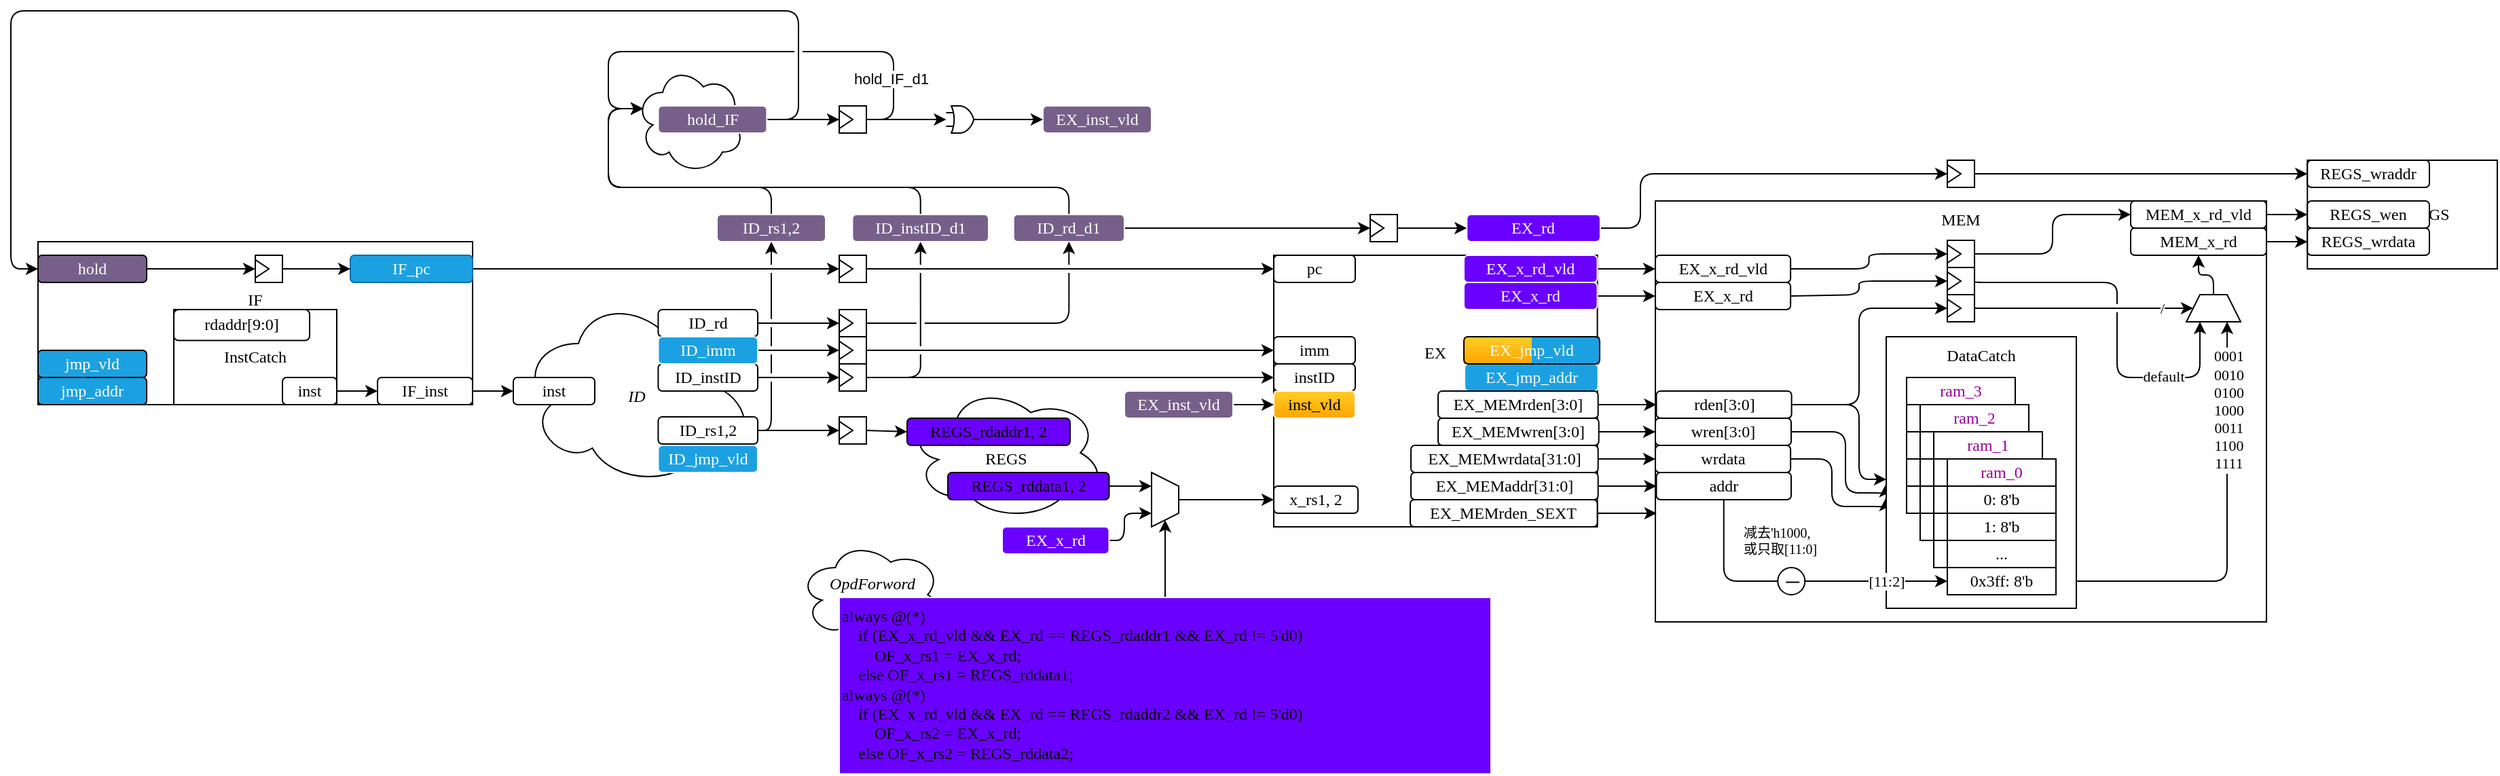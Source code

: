 <mxfile>
    <diagram id="YQ9wzQnn78EDyqOodPP7" name="第 1 页">
        <mxGraphModel dx="2336" dy="734" grid="1" gridSize="10" guides="1" tooltips="1" connect="1" arrows="1" fold="1" page="1" pageScale="1" pageWidth="1920" pageHeight="1200" math="0" shadow="0">
            <root>
                <mxCell id="0"/>
                <mxCell id="1" parent="0"/>
                <mxCell id="464" value="&lt;span style=&quot;font-size: 12px;&quot;&gt;&lt;span&gt;REGS&lt;/span&gt;&lt;br&gt;&lt;/span&gt;" style="ellipse;shape=cloud;whiteSpace=wrap;html=1;hachureGap=4;fontFamily=Fira Code;fontSize=20;verticalAlign=middle;fontStyle=0" parent="1" vertex="1">
                    <mxGeometry x="680" y="386" width="145.85" height="99" as="geometry"/>
                </mxCell>
                <mxCell id="375" value="&lt;span style=&quot;font-size: 12px;&quot;&gt;&lt;i&gt;ID&lt;/i&gt;&lt;br&gt;&lt;/span&gt;" style="ellipse;shape=cloud;whiteSpace=wrap;html=1;hachureGap=4;fontFamily=Fira Code;fontSize=20;verticalAlign=middle;" parent="1" vertex="1">
                    <mxGeometry x="395" y="320" width="171.7" height="140" as="geometry"/>
                </mxCell>
                <mxCell id="214" value="MEM" style="rounded=0;whiteSpace=wrap;html=1;strokeColor=default;fontFamily=Fira Code;fontSize=12;fontColor=default;fillColor=default;verticalAlign=top;" parent="1" vertex="1">
                    <mxGeometry x="1231.02" y="250" width="450" height="310" as="geometry"/>
                </mxCell>
                <mxCell id="39" value="EX&lt;br&gt;&lt;br&gt;&lt;br&gt;&lt;br&gt;&lt;br&gt;" style="rounded=0;whiteSpace=wrap;html=1;strokeColor=default;fontFamily=Fira Code;fontSize=12;fontColor=default;fillColor=default;" parent="1" vertex="1">
                    <mxGeometry x="950" y="290" width="238.3" height="200" as="geometry"/>
                </mxCell>
                <mxCell id="60" style="edgeStyle=orthogonalEdgeStyle;html=1;exitX=1;exitY=0.5;exitDx=0;exitDy=0;fontFamily=Fira Code;entryX=0;entryY=0.5;entryDx=0;entryDy=0;" parent="1" source="100" target="48" edge="1">
                    <mxGeometry relative="1" as="geometry">
                        <mxPoint x="658.3" y="285" as="sourcePoint"/>
                        <Array as="points"/>
                        <mxPoint x="810" y="300" as="targetPoint"/>
                    </mxGeometry>
                </mxCell>
                <mxCell id="99" value="" style="group;fontFamily=Fira Code;" parent="1" vertex="1" connectable="0">
                    <mxGeometry x="630" y="290" width="20" height="20" as="geometry"/>
                </mxCell>
                <mxCell id="100" value="" style="rounded=0;whiteSpace=wrap;html=1;fontFamily=Fira Code;" parent="99" vertex="1">
                    <mxGeometry width="20" height="20" as="geometry"/>
                </mxCell>
                <mxCell id="101" value="" style="triangle;whiteSpace=wrap;html=1;fontFamily=Fira Code;" parent="99" vertex="1">
                    <mxGeometry y="3.333" width="10" height="13.333" as="geometry"/>
                </mxCell>
                <mxCell id="45" value="x_rs1, 2" style="rounded=1;whiteSpace=wrap;html=1;strokeColor=default;fontFamily=Fira Code;fontSize=12;fontColor=default;fillColor=default;glass=0;shadow=0;" parent="1" vertex="1">
                    <mxGeometry x="950" y="460" width="62.04" height="20" as="geometry"/>
                </mxCell>
                <mxCell id="46" value="EX_jmp_addr" style="rounded=1;whiteSpace=wrap;html=1;strokeColor=#FFFFFF;fontFamily=Fira Code;fontSize=12;fontColor=#ffffff;fillColor=#1ba1e2;glass=0;shadow=0;" parent="1" vertex="1">
                    <mxGeometry x="1090.54" y="370" width="98.3" height="20" as="geometry"/>
                </mxCell>
                <mxCell id="291" style="edgeStyle=orthogonalEdgeStyle;html=1;exitX=1;exitY=0.5;exitDx=0;exitDy=0;fontFamily=Fira Code;entryX=0;entryY=0.5;entryDx=0;entryDy=0;" parent="1" source="47" target="290" edge="1">
                    <mxGeometry relative="1" as="geometry">
                        <Array as="points">
                            <mxPoint x="1220" y="300"/>
                            <mxPoint x="1220" y="300"/>
                        </Array>
                        <mxPoint x="1241.02" y="300" as="targetPoint"/>
                    </mxGeometry>
                </mxCell>
                <mxCell id="47" value="EX_x_rd_vld" style="rounded=1;whiteSpace=wrap;html=1;strokeColor=#FFFFFF;fontFamily=Fira Code;fontSize=12;fontColor=#ffffff;fillColor=#6a00ff;glass=0;shadow=0;" parent="1" vertex="1">
                    <mxGeometry x="1090.0" y="290" width="98.3" height="20" as="geometry"/>
                </mxCell>
                <mxCell id="48" value="pc" style="rounded=1;whiteSpace=wrap;html=1;strokeColor=default;fontFamily=Fira Code;fontSize=12;fontColor=default;fillColor=default;glass=0;shadow=0;" parent="1" vertex="1">
                    <mxGeometry x="950" y="290" width="60" height="20" as="geometry"/>
                </mxCell>
                <mxCell id="49" value="instID" style="rounded=1;whiteSpace=wrap;html=1;strokeColor=default;fontFamily=Fira Code;fontSize=12;fontColor=default;fillColor=default;glass=0;shadow=0;" parent="1" vertex="1">
                    <mxGeometry x="950" y="370" width="60" height="20" as="geometry"/>
                </mxCell>
                <mxCell id="50" value="imm" style="rounded=1;whiteSpace=wrap;html=1;strokeColor=default;fontFamily=Fira Code;fontSize=12;fontColor=default;fillColor=default;glass=0;shadow=0;" parent="1" vertex="1">
                    <mxGeometry x="950" y="350" width="60" height="20" as="geometry"/>
                </mxCell>
                <mxCell id="236" style="edgeStyle=orthogonalEdgeStyle;html=1;exitX=1;exitY=0.5;exitDx=0;exitDy=0;entryX=0;entryY=0.5;entryDx=0;entryDy=0;fontSize=10;fontFamily=Fira Code;" parent="1" source="170" target="218" edge="1">
                    <mxGeometry relative="1" as="geometry">
                        <Array as="points"/>
                        <mxPoint x="1240.88" y="460" as="targetPoint"/>
                    </mxGeometry>
                </mxCell>
                <mxCell id="170" value="EX_MEMaddr[31:0]" style="rounded=1;whiteSpace=wrap;html=1;strokeColor=default;fontFamily=Fira Code;fontSize=12;fontColor=default;fillColor=default;glass=0;shadow=0;" parent="1" vertex="1">
                    <mxGeometry x="1051.02" y="450" width="137.82" height="20" as="geometry"/>
                </mxCell>
                <mxCell id="185" style="edgeStyle=orthogonalEdgeStyle;jumpStyle=gap;html=1;exitX=1;exitY=0.5;exitDx=0;exitDy=0;fontFamily=Fira Code;entryX=0;entryY=0.5;entryDx=0;entryDy=0;" parent="1" source="181" target="200" edge="1">
                    <mxGeometry relative="1" as="geometry">
                        <mxPoint x="1211.02" y="300" as="targetPoint"/>
                        <Array as="points"/>
                    </mxGeometry>
                </mxCell>
                <mxCell id="181" value="EX_x_rd" style="rounded=1;whiteSpace=wrap;html=1;strokeColor=#FFFFFF;fontFamily=Fira Code;fontSize=12;fontColor=#ffffff;fillColor=#6a00ff;glass=0;shadow=0;" parent="1" vertex="1">
                    <mxGeometry x="1090" y="310" width="98.3" height="20" as="geometry"/>
                </mxCell>
                <mxCell id="182" value="" style="group;fontFamily=Fira Code;" parent="1" vertex="1" connectable="0">
                    <mxGeometry x="1446.02" y="220" width="20" height="20" as="geometry"/>
                </mxCell>
                <mxCell id="183" value="" style="rounded=0;whiteSpace=wrap;html=1;fontFamily=Fira Code;" parent="182" vertex="1">
                    <mxGeometry width="20" height="20" as="geometry"/>
                </mxCell>
                <mxCell id="184" value="" style="triangle;whiteSpace=wrap;html=1;fontFamily=Fira Code;" parent="182" vertex="1">
                    <mxGeometry y="3.333" width="10" height="13.333" as="geometry"/>
                </mxCell>
                <mxCell id="313" style="edgeStyle=orthogonalEdgeStyle;jumpStyle=gap;html=1;exitX=1;exitY=0.5;exitDx=0;exitDy=0;entryX=0;entryY=0.5;entryDx=0;entryDy=0;fontFamily=Fira Code;" parent="1" source="200" target="312" edge="1">
                    <mxGeometry relative="1" as="geometry">
                        <Array as="points">
                            <mxPoint x="1381" y="319"/>
                            <mxPoint x="1381" y="309"/>
                        </Array>
                    </mxGeometry>
                </mxCell>
                <mxCell id="200" value="EX_x_rd" style="rounded=1;whiteSpace=wrap;html=1;strokeColor=default;fontFamily=Fira Code;fontSize=12;fontColor=default;fillColor=default;glass=0;shadow=0;" parent="1" vertex="1">
                    <mxGeometry x="1231.02" y="310" width="99.56" height="20" as="geometry"/>
                </mxCell>
                <mxCell id="203" style="edgeStyle=orthogonalEdgeStyle;html=1;exitX=1;exitY=0.5;exitDx=0;exitDy=0;fontFamily=Fira Code;entryX=0;entryY=0.5;entryDx=0;entryDy=0;" parent="1" source="201" target="202" edge="1">
                    <mxGeometry relative="1" as="geometry">
                        <Array as="points">
                            <mxPoint x="1201.02" y="440"/>
                        </Array>
                        <mxPoint x="1201.02" y="430" as="targetPoint"/>
                    </mxGeometry>
                </mxCell>
                <mxCell id="201" value="EX_MEMwrdata[31:0]" style="rounded=1;whiteSpace=wrap;html=1;strokeColor=default;fontFamily=Fira Code;fontSize=12;fontColor=default;fillColor=default;glass=0;shadow=0;" parent="1" vertex="1">
                    <mxGeometry x="1051.02" y="430" width="137.82" height="20" as="geometry"/>
                </mxCell>
                <mxCell id="364" style="edgeStyle=orthogonalEdgeStyle;html=1;exitX=1;exitY=0.5;exitDx=0;exitDy=0;entryX=-0.005;entryY=0.597;entryDx=0;entryDy=0;entryPerimeter=0;" parent="1" source="202" target="337" edge="1">
                    <mxGeometry relative="1" as="geometry">
                        <Array as="points">
                            <mxPoint x="1361.02" y="440"/>
                            <mxPoint x="1361.02" y="475"/>
                        </Array>
                    </mxGeometry>
                </mxCell>
                <mxCell id="202" value="wrdata" style="rounded=1;whiteSpace=wrap;html=1;strokeColor=default;fontFamily=Fira Code;fontSize=12;fontColor=default;fillColor=default;glass=0;shadow=0;" parent="1" vertex="1">
                    <mxGeometry x="1231.02" y="430" width="99.56" height="20" as="geometry"/>
                </mxCell>
                <mxCell id="218" value="addr" style="rounded=1;whiteSpace=wrap;html=1;strokeColor=default;fontFamily=Fira Code;fontSize=12;fontColor=default;fillColor=default;glass=0;shadow=0;" parent="1" vertex="1">
                    <mxGeometry x="1231.76" y="450" width="99.26" height="20" as="geometry"/>
                </mxCell>
                <mxCell id="237" value="减去'h1000,&lt;br&gt;或只取[11:0]&lt;br&gt;" style="text;strokeColor=none;fillColor=none;align=left;verticalAlign=middle;spacingLeft=4;spacingRight=4;overflow=hidden;points=[[0,0.5],[1,0.5]];portConstraint=eastwest;rotatable=0;whiteSpace=wrap;html=1;sketch=0;fontSize=10;fontFamily=Fira Code;" parent="1" vertex="1">
                    <mxGeometry x="1290.16" y="485" width="84" height="30" as="geometry"/>
                </mxCell>
                <mxCell id="363" style="edgeStyle=orthogonalEdgeStyle;html=1;exitX=1;exitY=0.5;exitDx=0;exitDy=0;entryX=-0.005;entryY=0.546;entryDx=0;entryDy=0;entryPerimeter=0;" parent="1" source="288" target="337" edge="1">
                    <mxGeometry relative="1" as="geometry">
                        <Array as="points">
                            <mxPoint x="1371.02" y="420"/>
                            <mxPoint x="1371.02" y="465"/>
                            <mxPoint x="1400.02" y="465"/>
                        </Array>
                    </mxGeometry>
                </mxCell>
                <mxCell id="288" value="wren[3:0]" style="rounded=1;whiteSpace=wrap;html=1;strokeColor=default;fontFamily=Fira Code;fontSize=12;fontColor=default;fillColor=default;glass=0;shadow=0;" parent="1" vertex="1">
                    <mxGeometry x="1231.02" y="410" width="100" height="20" as="geometry"/>
                </mxCell>
                <mxCell id="319" style="edgeStyle=orthogonalEdgeStyle;jumpStyle=gap;html=1;exitX=1;exitY=0.5;exitDx=0;exitDy=0;entryX=0;entryY=0.5;entryDx=0;entryDy=0;fontFamily=Fira Code;" parent="1" source="289" target="305" edge="1">
                    <mxGeometry relative="1" as="geometry">
                        <Array as="points">
                            <mxPoint x="1381.02" y="400"/>
                            <mxPoint x="1381.02" y="329"/>
                        </Array>
                    </mxGeometry>
                </mxCell>
                <mxCell id="361" style="edgeStyle=orthogonalEdgeStyle;html=1;exitX=1;exitY=0.5;exitDx=0;exitDy=0;" parent="1" source="289" target="337" edge="1">
                    <mxGeometry relative="1" as="geometry">
                        <Array as="points">
                            <mxPoint x="1381.02" y="400"/>
                            <mxPoint x="1381.02" y="455"/>
                        </Array>
                    </mxGeometry>
                </mxCell>
                <mxCell id="289" value="rden[3:0]" style="rounded=1;whiteSpace=wrap;html=1;strokeColor=default;fontFamily=Fira Code;fontSize=12;fontColor=default;fillColor=default;glass=0;shadow=0;" parent="1" vertex="1">
                    <mxGeometry x="1231.76" y="390" width="99.56" height="20" as="geometry"/>
                </mxCell>
                <mxCell id="572" style="edgeStyle=orthogonalEdgeStyle;html=1;exitX=1;exitY=0.5;exitDx=0;exitDy=0;entryX=0;entryY=0.5;entryDx=0;entryDy=0;" edge="1" parent="1" source="290" target="571">
                    <mxGeometry relative="1" as="geometry"/>
                </mxCell>
                <mxCell id="290" value="EX_x_rd_vld" style="rounded=1;whiteSpace=wrap;html=1;strokeColor=default;fontFamily=Fira Code;fontSize=12;fontColor=default;fillColor=default;glass=0;shadow=0;" parent="1" vertex="1">
                    <mxGeometry x="1231.02" y="290" width="99.56" height="20" as="geometry"/>
                </mxCell>
                <mxCell id="298" style="edgeStyle=orthogonalEdgeStyle;html=1;exitX=1;exitY=0.5;exitDx=0;exitDy=0;entryX=0;entryY=0.5;entryDx=0;entryDy=0;fontFamily=Fira Code;" parent="1" source="292" target="288" edge="1">
                    <mxGeometry relative="1" as="geometry">
                        <Array as="points">
                            <mxPoint x="1211.02" y="420"/>
                            <mxPoint x="1211.02" y="420"/>
                        </Array>
                    </mxGeometry>
                </mxCell>
                <mxCell id="292" value="EX_MEMwren[3:0]" style="rounded=1;whiteSpace=wrap;html=1;strokeColor=default;fontFamily=Fira Code;fontSize=12;fontColor=default;fillColor=default;glass=0;shadow=0;" parent="1" vertex="1">
                    <mxGeometry x="1071.02" y="410" width="118.34" height="20" as="geometry"/>
                </mxCell>
                <mxCell id="297" style="edgeStyle=orthogonalEdgeStyle;html=1;exitX=1;exitY=0.5;exitDx=0;exitDy=0;fontFamily=Fira Code;entryX=0;entryY=0.5;entryDx=0;entryDy=0;" parent="1" source="293" target="289" edge="1">
                    <mxGeometry relative="1" as="geometry">
                        <Array as="points">
                            <mxPoint x="1201.02" y="400"/>
                            <mxPoint x="1201.02" y="400"/>
                        </Array>
                        <mxPoint x="1310.88" y="400" as="targetPoint"/>
                    </mxGeometry>
                </mxCell>
                <mxCell id="293" value="EX_MEMrden[3:0]" style="rounded=1;whiteSpace=wrap;html=1;strokeColor=default;fontFamily=Fira Code;fontSize=12;fontColor=default;fillColor=default;glass=0;shadow=0;" parent="1" vertex="1">
                    <mxGeometry x="1071.02" y="390" width="117.82" height="20" as="geometry"/>
                </mxCell>
                <mxCell id="335" style="edgeStyle=orthogonalEdgeStyle;html=1;exitX=1;exitY=0.5;exitDx=0;exitDy=0;entryX=0;entryY=0.5;entryDx=0;entryDy=0;fontFamily=Fira Code;" parent="1" source="299" target="331" edge="1">
                    <mxGeometry relative="1" as="geometry"/>
                </mxCell>
                <mxCell id="299" value="MEM_x_rd_vld" style="rounded=1;whiteSpace=wrap;html=1;strokeColor=default;fontFamily=Fira Code;fontSize=12;fontColor=default;fillColor=default;glass=0;shadow=0;" parent="1" vertex="1">
                    <mxGeometry x="1581.02" y="250" width="100" height="20" as="geometry"/>
                </mxCell>
                <mxCell id="336" style="edgeStyle=orthogonalEdgeStyle;html=1;exitX=1;exitY=0.5;exitDx=0;exitDy=0;entryX=0;entryY=0.5;entryDx=0;entryDy=0;fontFamily=Fira Code;" parent="1" source="300" target="333" edge="1">
                    <mxGeometry relative="1" as="geometry"/>
                </mxCell>
                <mxCell id="300" value="MEM_x_rd" style="rounded=1;whiteSpace=wrap;html=1;strokeColor=default;fontFamily=Fira Code;fontSize=12;fontColor=default;fillColor=default;glass=0;shadow=0;" parent="1" vertex="1">
                    <mxGeometry x="1581.02" y="270" width="100" height="20" as="geometry"/>
                </mxCell>
                <mxCell id="322" style="edgeStyle=orthogonalEdgeStyle;jumpStyle=gap;html=1;exitX=0.5;exitY=0;exitDx=0;exitDy=0;entryX=0.5;entryY=1;entryDx=0;entryDy=0;fontFamily=Fira Code;" parent="1" source="301" target="300" edge="1">
                    <mxGeometry relative="1" as="geometry"/>
                </mxCell>
                <mxCell id="301" value="" style="shape=trapezoid;perimeter=trapezoidPerimeter;whiteSpace=wrap;html=1;fixedSize=1;direction=east;size=10;fontFamily=Fira Code;" parent="1" vertex="1">
                    <mxGeometry x="1622.04" y="319" width="40" height="20" as="geometry"/>
                </mxCell>
                <mxCell id="303" value="" style="group;fontFamily=Fira Code;" parent="1" vertex="1" connectable="0">
                    <mxGeometry x="1446.02" y="319" width="20" height="20" as="geometry"/>
                </mxCell>
                <mxCell id="304" value="" style="rounded=0;whiteSpace=wrap;html=1;fontFamily=Fira Code;" parent="303" vertex="1">
                    <mxGeometry width="20" height="20" as="geometry"/>
                </mxCell>
                <mxCell id="305" value="" style="triangle;whiteSpace=wrap;html=1;fontFamily=Fira Code;" parent="303" vertex="1">
                    <mxGeometry y="3.333" width="10" height="13.333" as="geometry"/>
                </mxCell>
                <mxCell id="310" value="" style="group;fontFamily=Fira Code;" parent="1" vertex="1" connectable="0">
                    <mxGeometry x="1446.02" y="299" width="20" height="20" as="geometry"/>
                </mxCell>
                <mxCell id="311" value="" style="rounded=0;whiteSpace=wrap;html=1;fontFamily=Fira Code;" parent="310" vertex="1">
                    <mxGeometry width="20" height="20" as="geometry"/>
                </mxCell>
                <mxCell id="312" value="" style="triangle;whiteSpace=wrap;html=1;fontFamily=Fira Code;" parent="310" vertex="1">
                    <mxGeometry y="3.333" width="10" height="13.333" as="geometry"/>
                </mxCell>
                <mxCell id="330" value="&amp;nbsp; &amp;nbsp; &amp;nbsp; &amp;nbsp; &amp;nbsp; &amp;nbsp; &amp;nbsp;REGS" style="rounded=0;whiteSpace=wrap;html=1;strokeColor=default;fontFamily=Fira Code;fontSize=12;fontColor=default;fillColor=default;" parent="1" vertex="1">
                    <mxGeometry x="1711.16" y="220" width="139.86" height="80" as="geometry"/>
                </mxCell>
                <mxCell id="331" value="REGS_wen" style="rounded=1;whiteSpace=wrap;html=1;strokeColor=default;fontFamily=Fira Code;fontSize=12;fontColor=default;fillColor=default;glass=0;shadow=0;" parent="1" vertex="1">
                    <mxGeometry x="1711.16" y="250" width="89.86" height="20" as="geometry"/>
                </mxCell>
                <mxCell id="332" value="REGS_wraddr" style="rounded=1;whiteSpace=wrap;html=1;strokeColor=default;fontFamily=Fira Code;fontSize=12;fontColor=default;fillColor=default;glass=0;shadow=0;" parent="1" vertex="1">
                    <mxGeometry x="1711.16" y="220" width="89.86" height="20" as="geometry"/>
                </mxCell>
                <mxCell id="333" value="REGS_wrdata" style="rounded=1;whiteSpace=wrap;html=1;strokeColor=default;fontFamily=Fira Code;fontSize=12;fontColor=default;fillColor=default;glass=0;shadow=0;" parent="1" vertex="1">
                    <mxGeometry x="1711.16" y="270" width="89.86" height="20" as="geometry"/>
                </mxCell>
                <mxCell id="334" style="edgeStyle=orthogonalEdgeStyle;html=1;exitX=1;exitY=0.5;exitDx=0;exitDy=0;entryX=0;entryY=0.5;entryDx=0;entryDy=0;fontFamily=Fira Code;" parent="1" source="183" target="332" edge="1">
                    <mxGeometry relative="1" as="geometry">
                        <mxPoint x="1721.02" y="180.333" as="targetPoint"/>
                        <Array as="points">
                            <mxPoint x="1581.16" y="230"/>
                            <mxPoint x="1581.16" y="230"/>
                        </Array>
                    </mxGeometry>
                </mxCell>
                <mxCell id="351" style="edgeStyle=orthogonalEdgeStyle;jumpStyle=gap;html=1;exitX=1;exitY=0.5;exitDx=0;exitDy=0;entryX=0.75;entryY=1;entryDx=0;entryDy=0;fontFamily=Fira Code;" parent="1" source="285" target="301" edge="1">
                    <mxGeometry relative="1" as="geometry"/>
                </mxCell>
                <mxCell id="357" value="0001&lt;br&gt;0010&lt;br&gt;0100&lt;br&gt;1000&lt;br&gt;0011&lt;br&gt;1100&lt;br&gt;1111" style="edgeLabel;html=1;align=center;verticalAlign=middle;resizable=0;points=[];fontFamily=Fira Code;" parent="351" vertex="1" connectable="0">
                    <mxGeometry x="0.594" y="-1" relative="1" as="geometry">
                        <mxPoint as="offset"/>
                    </mxGeometry>
                </mxCell>
                <mxCell id="352" style="edgeStyle=orthogonalEdgeStyle;jumpStyle=gap;html=1;exitX=1;exitY=0.5;exitDx=0;exitDy=0;entryX=0;entryY=0.5;entryDx=0;entryDy=0;fontFamily=Fira Code;" parent="1" source="304" target="301" edge="1">
                    <mxGeometry relative="1" as="geometry"/>
                </mxCell>
                <mxCell id="359" value="/" style="edgeLabel;html=1;align=center;verticalAlign=middle;resizable=0;points=[];fontFamily=Fira Code;" parent="352" vertex="1" connectable="0">
                    <mxGeometry x="0.807" relative="1" as="geometry">
                        <mxPoint x="-8" as="offset"/>
                    </mxGeometry>
                </mxCell>
                <mxCell id="353" style="edgeStyle=orthogonalEdgeStyle;jumpStyle=gap;html=1;exitX=1;exitY=0.5;exitDx=0;exitDy=0;entryX=0.25;entryY=1;entryDx=0;entryDy=0;fontFamily=Fira Code;" parent="1" source="311" target="301" edge="1">
                    <mxGeometry relative="1" as="geometry">
                        <Array as="points">
                            <mxPoint x="1466" y="310"/>
                            <mxPoint x="1571" y="310"/>
                            <mxPoint x="1571" y="380"/>
                            <mxPoint x="1632" y="380"/>
                        </Array>
                    </mxGeometry>
                </mxCell>
                <mxCell id="356" value="default" style="edgeLabel;html=1;align=center;verticalAlign=middle;resizable=0;points=[];fontFamily=Fira Code;" parent="353" vertex="1" connectable="0">
                    <mxGeometry x="0.601" relative="1" as="geometry">
                        <mxPoint x="-13" y="-1" as="offset"/>
                    </mxGeometry>
                </mxCell>
                <mxCell id="372" style="edgeStyle=orthogonalEdgeStyle;html=1;exitX=1;exitY=0.5;exitDx=0;exitDy=0;entryX=0;entryY=0.5;entryDx=0;entryDy=0;" parent="1" source="108" target="101" edge="1">
                    <mxGeometry relative="1" as="geometry">
                        <mxPoint x="399.86" y="299.942" as="targetPoint"/>
                    </mxGeometry>
                </mxCell>
                <mxCell id="405" style="edgeStyle=orthogonalEdgeStyle;html=1;exitX=1;exitY=0.5;exitDx=0;exitDy=0;entryX=0.25;entryY=1;entryDx=0;entryDy=0;" parent="1" source="33" target="404" edge="1">
                    <mxGeometry relative="1" as="geometry">
                        <mxPoint x="820" y="460" as="targetPoint"/>
                    </mxGeometry>
                </mxCell>
                <mxCell id="406" style="edgeStyle=orthogonalEdgeStyle;html=1;exitX=0.5;exitY=0;exitDx=0;exitDy=0;entryX=0;entryY=0.5;entryDx=0;entryDy=0;" parent="1" source="404" target="45" edge="1">
                    <mxGeometry relative="1" as="geometry"/>
                </mxCell>
                <mxCell id="404" value="" style="shape=trapezoid;perimeter=trapezoidPerimeter;whiteSpace=wrap;html=1;fixedSize=1;direction=south;size=10;fontFamily=Fira Code;" parent="1" vertex="1">
                    <mxGeometry x="860" y="450" width="20" height="40" as="geometry"/>
                </mxCell>
                <mxCell id="415" style="edgeStyle=orthogonalEdgeStyle;html=1;exitX=1;exitY=0.5;exitDx=0;exitDy=0;entryX=0.75;entryY=1;entryDx=0;entryDy=0;" parent="1" source="414" target="404" edge="1">
                    <mxGeometry relative="1" as="geometry">
                        <mxPoint x="820" y="480" as="targetPoint"/>
                        <Array as="points">
                            <mxPoint x="840" y="500"/>
                            <mxPoint x="840" y="480"/>
                        </Array>
                    </mxGeometry>
                </mxCell>
                <mxCell id="419" style="edgeStyle=orthogonalEdgeStyle;html=1;exitX=0.5;exitY=0;exitDx=0;exitDy=0;entryX=1;entryY=0.5;entryDx=0;entryDy=0;fontFamily=Fira Code;" parent="1" source="416" target="404" edge="1">
                    <mxGeometry relative="1" as="geometry"/>
                </mxCell>
                <mxCell id="414" value="EX_x_rd" style="rounded=1;whiteSpace=wrap;html=1;strokeColor=#FFFFFF;fontFamily=Fira Code;fontSize=12;fontColor=#ffffff;fillColor=#6a00ff;glass=0;shadow=0;" parent="1" vertex="1">
                    <mxGeometry x="750" y="490" width="78.75" height="20" as="geometry"/>
                </mxCell>
                <mxCell id="20" value="inst" style="rounded=1;whiteSpace=wrap;html=1;strokeColor=default;fontFamily=Fira Code;fontSize=12;fontColor=default;fillColor=default;glass=0;shadow=0;" parent="1" vertex="1">
                    <mxGeometry x="390.0" y="380" width="60" height="20" as="geometry"/>
                </mxCell>
                <mxCell id="435" value="inst_vld" style="rounded=1;whiteSpace=wrap;html=1;strokeColor=#FFFFFF;fontFamily=Fira Code;fontSize=12;fillColor=#ffcd28;glass=0;shadow=0;gradientColor=#ffa500;" parent="1" vertex="1">
                    <mxGeometry x="950" y="390" width="60" height="20" as="geometry"/>
                </mxCell>
                <mxCell id="376" value="ID_jmp_vld" style="rounded=1;whiteSpace=wrap;html=1;strokeColor=#FFFFFF;fontFamily=Fira Code;fontSize=12;fontColor=#ffffff;fillColor=#1ba1e2;glass=0;shadow=0;" parent="1" vertex="1">
                    <mxGeometry x="496.7" y="430" width="73.3" height="20" as="geometry"/>
                </mxCell>
                <mxCell id="30" value="REGS_rdaddr1, 2" style="rounded=1;whiteSpace=wrap;html=1;strokeColor=default;fontFamily=Fira Code;fontSize=12;fontColor=default;fillColor=#6a00ff;glass=0;shadow=0;" parent="1" vertex="1">
                    <mxGeometry x="680" y="410" width="120" height="20" as="geometry"/>
                </mxCell>
                <mxCell id="33" value="REGS_rddata1, 2" style="rounded=1;whiteSpace=wrap;html=1;strokeColor=default;fontFamily=Fira Code;fontSize=12;fontColor=default;fillColor=#6a00ff;glass=0;shadow=0;" parent="1" vertex="1">
                    <mxGeometry x="710" y="450" width="118.75" height="20" as="geometry"/>
                </mxCell>
                <mxCell id="468" style="edgeStyle=none;html=1;exitX=1;exitY=0.5;exitDx=0;exitDy=0;entryX=0;entryY=0.5;entryDx=0;entryDy=0;" parent="1" source="21" target="467" edge="1">
                    <mxGeometry relative="1" as="geometry"/>
                </mxCell>
                <mxCell id="21" value="ID_rs1,2" style="rounded=1;whiteSpace=wrap;html=1;strokeColor=default;fontFamily=Fira Code;fontSize=12;fontColor=default;fillColor=default;glass=0;shadow=0;" parent="1" vertex="1">
                    <mxGeometry x="496.7" y="409" width="73.3" height="20" as="geometry"/>
                </mxCell>
                <mxCell id="447" style="edgeStyle=none;html=1;exitX=1;exitY=0.5;exitDx=0;exitDy=0;entryX=0;entryY=0.5;entryDx=0;entryDy=0;jumpStyle=gap;" parent="1" source="22" target="440" edge="1">
                    <mxGeometry relative="1" as="geometry"/>
                </mxCell>
                <mxCell id="22" value="ID_rd" style="rounded=1;whiteSpace=wrap;html=1;strokeColor=default;fontFamily=Fira Code;fontSize=12;fontColor=default;fillColor=default;glass=0;shadow=0;" parent="1" vertex="1">
                    <mxGeometry x="496.7" y="330" width="73.3" height="20" as="geometry"/>
                </mxCell>
                <mxCell id="449" style="edgeStyle=none;html=1;exitX=1;exitY=0.5;exitDx=0;exitDy=0;entryX=0;entryY=0.5;entryDx=0;entryDy=0;jumpStyle=gap;" parent="1" source="24" target="446" edge="1">
                    <mxGeometry relative="1" as="geometry"/>
                </mxCell>
                <mxCell id="24" value="ID_instID" style="rounded=1;whiteSpace=wrap;html=1;strokeColor=default;fontFamily=Fira Code;fontSize=12;fontColor=default;fillColor=default;glass=0;shadow=0;" parent="1" vertex="1">
                    <mxGeometry x="496.7" y="370" width="73.3" height="20" as="geometry"/>
                </mxCell>
                <mxCell id="448" style="edgeStyle=none;html=1;exitX=1;exitY=0.5;exitDx=0;exitDy=0;entryX=0;entryY=0.5;entryDx=0;entryDy=0;jumpStyle=gap;" parent="1" source="25" target="443" edge="1">
                    <mxGeometry relative="1" as="geometry"/>
                </mxCell>
                <mxCell id="25" value="ID_imm" style="rounded=1;whiteSpace=wrap;html=1;strokeColor=#FFFFFF;fontFamily=Fira Code;fontSize=12;fontColor=#ffffff;fillColor=#1ba1e2;glass=0;shadow=0;" parent="1" vertex="1">
                    <mxGeometry x="496.7" y="350" width="73.3" height="20" as="geometry"/>
                </mxCell>
                <mxCell id="438" value="" style="group;fontFamily=Fira Code;" parent="1" vertex="1" connectable="0">
                    <mxGeometry x="630" y="330" width="20" height="20" as="geometry"/>
                </mxCell>
                <mxCell id="439" value="" style="rounded=0;whiteSpace=wrap;html=1;fontFamily=Fira Code;" parent="438" vertex="1">
                    <mxGeometry width="20" height="20" as="geometry"/>
                </mxCell>
                <mxCell id="440" value="" style="triangle;whiteSpace=wrap;html=1;fontFamily=Fira Code;" parent="438" vertex="1">
                    <mxGeometry y="3.333" width="10" height="13.333" as="geometry"/>
                </mxCell>
                <mxCell id="441" value="" style="group;fontFamily=Fira Code;" parent="1" vertex="1" connectable="0">
                    <mxGeometry x="630" y="349.98" width="20" height="20" as="geometry"/>
                </mxCell>
                <mxCell id="442" value="" style="rounded=0;whiteSpace=wrap;html=1;fontFamily=Fira Code;" parent="441" vertex="1">
                    <mxGeometry width="20" height="20" as="geometry"/>
                </mxCell>
                <mxCell id="443" value="" style="triangle;whiteSpace=wrap;html=1;fontFamily=Fira Code;" parent="441" vertex="1">
                    <mxGeometry y="3.333" width="10" height="13.333" as="geometry"/>
                </mxCell>
                <mxCell id="444" value="" style="group;fontFamily=Fira Code;" parent="1" vertex="1" connectable="0">
                    <mxGeometry x="630" y="370" width="20" height="20" as="geometry"/>
                </mxCell>
                <mxCell id="445" value="" style="rounded=0;whiteSpace=wrap;html=1;fontFamily=Fira Code;" parent="444" vertex="1">
                    <mxGeometry width="20" height="20" as="geometry"/>
                </mxCell>
                <mxCell id="446" value="" style="triangle;whiteSpace=wrap;html=1;fontFamily=Fira Code;" parent="444" vertex="1">
                    <mxGeometry y="3.333" width="10" height="13.333" as="geometry"/>
                </mxCell>
                <mxCell id="451" style="edgeStyle=none;html=1;exitX=1;exitY=0.5;exitDx=0;exitDy=0;entryX=0;entryY=0.5;entryDx=0;entryDy=0;" parent="1" source="442" target="50" edge="1">
                    <mxGeometry relative="1" as="geometry"/>
                </mxCell>
                <mxCell id="452" style="edgeStyle=none;html=1;exitX=1;exitY=0.5;exitDx=0;exitDy=0;entryX=0;entryY=0.5;entryDx=0;entryDy=0;" parent="1" source="445" target="49" edge="1">
                    <mxGeometry relative="1" as="geometry"/>
                </mxCell>
                <mxCell id="337" value="DataCatch" style="rounded=0;whiteSpace=wrap;html=1;strokeColor=default;fontFamily=Fira Code;fontSize=12;fontColor=default;fillColor=default;verticalAlign=top;" parent="1" vertex="1">
                    <mxGeometry x="1401.02" y="350" width="140" height="200" as="geometry"/>
                </mxCell>
                <mxCell id="243" value="" style="group;labelBackgroundColor=default;fillColor=default;fontFamily=Fira Code;" parent="1" vertex="1" connectable="0">
                    <mxGeometry x="1416.02" y="380" width="110" height="160" as="geometry"/>
                </mxCell>
                <mxCell id="231" value="0: 8'b" style="rounded=0;whiteSpace=wrap;html=1;strokeColor=default;fontFamily=Fira Code;fontSize=12;fontColor=default;fillColor=default;glass=0;shadow=0;container=0;labelBackgroundColor=default;" parent="243" vertex="1">
                    <mxGeometry y="20" width="80" height="20" as="geometry"/>
                </mxCell>
                <mxCell id="232" value="1: 8'b" style="rounded=0;whiteSpace=wrap;html=1;strokeColor=default;fontFamily=Fira Code;fontSize=12;fontColor=default;fillColor=default;glass=0;shadow=0;container=0;labelBackgroundColor=default;" parent="243" vertex="1">
                    <mxGeometry y="40" width="80" height="20" as="geometry"/>
                </mxCell>
                <mxCell id="238" value="..." style="rounded=0;whiteSpace=wrap;html=1;strokeColor=default;fontFamily=Fira Code;fontSize=12;fontColor=default;fillColor=default;glass=0;shadow=0;container=0;labelBackgroundColor=default;" parent="243" vertex="1">
                    <mxGeometry y="60" width="80" height="20" as="geometry"/>
                </mxCell>
                <mxCell id="239" value="0xfff: 8'b" style="rounded=0;whiteSpace=wrap;html=1;strokeColor=default;fontFamily=Fira Code;fontSize=12;fontColor=default;fillColor=default;glass=0;shadow=0;container=0;labelBackgroundColor=default;" parent="243" vertex="1">
                    <mxGeometry y="80" width="80" height="20" as="geometry"/>
                </mxCell>
                <mxCell id="242" value="ram_3" style="rounded=0;whiteSpace=wrap;html=1;fontFamily=Fira Code;fontSize=12;fillColor=default;glass=0;shadow=0;container=0;labelBackgroundColor=default;fontColor=#990099;" parent="243" vertex="1">
                    <mxGeometry width="80" height="20" as="geometry"/>
                </mxCell>
                <mxCell id="269" value="" style="group;labelBackgroundColor=default;fillColor=default;fontFamily=Fira Code;" parent="243" vertex="1" connectable="0">
                    <mxGeometry x="10" y="20" width="100" height="140" as="geometry"/>
                </mxCell>
                <mxCell id="270" value="0: 8'b" style="rounded=0;whiteSpace=wrap;html=1;strokeColor=default;fontFamily=Fira Code;fontSize=12;fontColor=default;fillColor=default;glass=0;shadow=0;container=0;labelBackgroundColor=default;" parent="269" vertex="1">
                    <mxGeometry y="20" width="80" height="20" as="geometry"/>
                </mxCell>
                <mxCell id="271" value="1: 8'b" style="rounded=0;whiteSpace=wrap;html=1;strokeColor=default;fontFamily=Fira Code;fontSize=12;fontColor=default;fillColor=default;glass=0;shadow=0;container=0;labelBackgroundColor=default;" parent="269" vertex="1">
                    <mxGeometry y="40" width="80" height="20" as="geometry"/>
                </mxCell>
                <mxCell id="272" value="..." style="rounded=0;whiteSpace=wrap;html=1;strokeColor=default;fontFamily=Fira Code;fontSize=12;fontColor=default;fillColor=default;glass=0;shadow=0;container=0;labelBackgroundColor=default;" parent="269" vertex="1">
                    <mxGeometry y="60" width="80" height="20" as="geometry"/>
                </mxCell>
                <mxCell id="273" value="0xfff: 8'b" style="rounded=0;whiteSpace=wrap;html=1;strokeColor=default;fontFamily=Fira Code;fontSize=12;fontColor=default;fillColor=default;glass=0;shadow=0;container=0;labelBackgroundColor=default;" parent="269" vertex="1">
                    <mxGeometry y="80" width="80" height="20" as="geometry"/>
                </mxCell>
                <mxCell id="274" value="ram_2" style="rounded=0;whiteSpace=wrap;html=1;fontFamily=Fira Code;fontSize=12;fillColor=default;glass=0;shadow=0;container=0;labelBackgroundColor=default;fontColor=#990099;" parent="269" vertex="1">
                    <mxGeometry width="80" height="20" as="geometry"/>
                </mxCell>
                <mxCell id="275" value="" style="group;labelBackgroundColor=default;fillColor=default;fontFamily=Fira Code;" parent="269" vertex="1" connectable="0">
                    <mxGeometry x="10" y="20" width="90" height="120" as="geometry"/>
                </mxCell>
                <mxCell id="276" value="0: 8'b" style="rounded=0;whiteSpace=wrap;html=1;strokeColor=default;fontFamily=Fira Code;fontSize=12;fontColor=default;fillColor=default;glass=0;shadow=0;container=0;labelBackgroundColor=default;" parent="275" vertex="1">
                    <mxGeometry y="20" width="80" height="20" as="geometry"/>
                </mxCell>
                <mxCell id="277" value="1: 8'b" style="rounded=0;whiteSpace=wrap;html=1;strokeColor=default;fontFamily=Fira Code;fontSize=12;fontColor=default;fillColor=default;glass=0;shadow=0;container=0;labelBackgroundColor=default;" parent="275" vertex="1">
                    <mxGeometry y="40" width="80" height="20" as="geometry"/>
                </mxCell>
                <mxCell id="278" value="..." style="rounded=0;whiteSpace=wrap;html=1;strokeColor=default;fontFamily=Fira Code;fontSize=12;fontColor=default;fillColor=default;glass=0;shadow=0;container=0;labelBackgroundColor=default;" parent="275" vertex="1">
                    <mxGeometry y="60" width="80" height="20" as="geometry"/>
                </mxCell>
                <mxCell id="279" value="0xfff: 8'b" style="rounded=0;whiteSpace=wrap;html=1;strokeColor=default;fontFamily=Fira Code;fontSize=12;fontColor=default;fillColor=default;glass=0;shadow=0;container=0;labelBackgroundColor=default;" parent="275" vertex="1">
                    <mxGeometry y="80" width="80" height="20" as="geometry"/>
                </mxCell>
                <mxCell id="280" value="ram_1" style="rounded=0;whiteSpace=wrap;html=1;fontFamily=Fira Code;fontSize=12;fillColor=default;glass=0;shadow=0;container=0;labelBackgroundColor=default;fontColor=#990099;" parent="275" vertex="1">
                    <mxGeometry width="80" height="20" as="geometry"/>
                </mxCell>
                <mxCell id="281" value="" style="group;labelBackgroundColor=default;fillColor=default;fontFamily=Fira Code;" parent="275" vertex="1" connectable="0">
                    <mxGeometry x="10" y="20" width="80" height="100" as="geometry"/>
                </mxCell>
                <mxCell id="282" value="0: 8'b" style="rounded=0;whiteSpace=wrap;html=1;strokeColor=default;fontFamily=Fira Code;fontSize=12;fontColor=default;fillColor=default;glass=0;shadow=0;container=0;labelBackgroundColor=default;" parent="281" vertex="1">
                    <mxGeometry y="20" width="80" height="20" as="geometry"/>
                </mxCell>
                <mxCell id="283" value="1: 8'b" style="rounded=0;whiteSpace=wrap;html=1;strokeColor=default;fontFamily=Fira Code;fontSize=12;fontColor=default;fillColor=default;glass=0;shadow=0;container=0;labelBackgroundColor=default;" parent="281" vertex="1">
                    <mxGeometry y="40" width="80" height="20" as="geometry"/>
                </mxCell>
                <mxCell id="284" value="..." style="rounded=0;whiteSpace=wrap;html=1;strokeColor=default;fontFamily=Fira Code;fontSize=12;fontColor=default;fillColor=default;glass=0;shadow=0;container=0;labelBackgroundColor=default;" parent="281" vertex="1">
                    <mxGeometry y="60" width="80" height="20" as="geometry"/>
                </mxCell>
                <mxCell id="285" value="0x3ff: 8'b" style="rounded=0;whiteSpace=wrap;html=1;strokeColor=default;fontFamily=Fira Code;fontSize=12;fontColor=default;fillColor=default;glass=0;shadow=0;container=0;labelBackgroundColor=default;" parent="281" vertex="1">
                    <mxGeometry y="80" width="80" height="20" as="geometry"/>
                </mxCell>
                <mxCell id="286" value="ram_0" style="rounded=0;whiteSpace=wrap;html=1;fontFamily=Fira Code;fontSize=12;fillColor=default;glass=0;shadow=0;container=0;labelBackgroundColor=default;fontColor=#990099;" parent="281" vertex="1">
                    <mxGeometry width="80" height="20" as="geometry"/>
                </mxCell>
                <mxCell id="315" style="edgeStyle=orthogonalEdgeStyle;jumpStyle=gap;html=1;exitX=0.5;exitY=1;exitDx=0;exitDy=0;entryX=0;entryY=0.5;entryDx=0;entryDy=0;fontFamily=Fira Code;" parent="1" source="218" target="285" edge="1">
                    <mxGeometry relative="1" as="geometry">
                        <Array as="points">
                            <mxPoint x="1281.02" y="530"/>
                        </Array>
                        <mxPoint x="1201.02" y="470" as="targetPoint"/>
                    </mxGeometry>
                </mxCell>
                <mxCell id="324" value="[11:2]" style="edgeLabel;html=1;align=center;verticalAlign=middle;resizable=0;points=[];fontFamily=Fira Code;" parent="315" vertex="1" connectable="0">
                    <mxGeometry x="-0.116" relative="1" as="geometry">
                        <mxPoint x="80" as="offset"/>
                    </mxGeometry>
                </mxCell>
                <mxCell id="458" value="" style="group;fontFamily=Fira Code;" parent="1" vertex="1" connectable="0">
                    <mxGeometry x="1321.16" y="520" width="22" height="22" as="geometry"/>
                </mxCell>
                <mxCell id="459" value="" style="ellipse;whiteSpace=wrap;html=1;aspect=fixed;sketch=0;strokeColor=default;fontSize=10;fontFamily=Fira Code;" parent="458" vertex="1">
                    <mxGeometry width="20" height="20" as="geometry"/>
                </mxCell>
                <mxCell id="460" value="" style="endArrow=none;html=1;fontSize=10;fontFamily=Fira Code;" parent="458" edge="1">
                    <mxGeometry width="50" height="50" relative="1" as="geometry">
                        <mxPoint x="6" y="10.79" as="sourcePoint"/>
                        <mxPoint x="16" y="10.79" as="targetPoint"/>
                    </mxGeometry>
                </mxCell>
                <mxCell id="420" value="&lt;span style=&quot;font-size: 12px;&quot;&gt;OpdForword&lt;br&gt;&lt;br&gt;&lt;/span&gt;" style="ellipse;shape=cloud;whiteSpace=wrap;html=1;hachureGap=4;fontFamily=Fira Code;fontSize=20;fontStyle=2" parent="1" vertex="1">
                    <mxGeometry x="600" y="500" width="108.75" height="80" as="geometry"/>
                </mxCell>
                <mxCell id="416" value="&lt;font face=&quot;Fira Code&quot;&gt;&lt;div&gt;&lt;span style=&quot;background-color: initial;&quot;&gt;always @(*)&lt;/span&gt;&lt;br&gt;&lt;/div&gt;&lt;div&gt;&amp;nbsp; &amp;nbsp; if (EX_x_rd_vld &amp;amp;&amp;amp; EX_rd == REGS_rdaddr1 &amp;amp;&amp;amp; EX_rd != 5'd0)&lt;/div&gt;&lt;div&gt;&amp;nbsp; &amp;nbsp; &amp;nbsp; &amp;nbsp; OF_x_rs1 = EX_x_rd;&lt;/div&gt;&lt;div&gt;&amp;nbsp; &amp;nbsp; else&lt;span style=&quot;background-color: initial;&quot;&gt;&amp;nbsp;OF_x_rs1 = REGS_rddata1;&lt;/span&gt;&lt;/div&gt;&lt;div&gt;always @(*)&lt;/div&gt;&lt;div&gt;&amp;nbsp; &amp;nbsp; if (EX_x_rd_vld &amp;amp;&amp;amp; EX_rd == REGS_rdaddr2 &amp;amp;&amp;amp; EX_rd != 5'd0)&lt;/div&gt;&lt;div&gt;&amp;nbsp; &amp;nbsp; &amp;nbsp; &amp;nbsp; OF_x_rs2 = EX_x_rd;&lt;/div&gt;&lt;div&gt;&amp;nbsp; &amp;nbsp; else&amp;nbsp;&lt;span style=&quot;background-color: initial;&quot;&gt;OF_x_rs2 = REGS_rddata2;&lt;/span&gt;&lt;/div&gt;&lt;/font&gt;" style="text;html=1;strokeColor=#FFFFFF;fillColor=#6a00ff;align=left;verticalAlign=top;whiteSpace=wrap;rounded=0;" parent="1" vertex="1">
                    <mxGeometry x="630" y="542" width="480" height="130" as="geometry"/>
                </mxCell>
                <mxCell id="5" value="&lt;br&gt;&lt;br&gt;IF" style="rounded=0;whiteSpace=wrap;html=1;strokeColor=default;fontFamily=Fira Code;fontSize=12;fontColor=default;fillColor=default;verticalAlign=top;" parent="1" vertex="1">
                    <mxGeometry x="40" y="280" width="320" height="120" as="geometry"/>
                </mxCell>
                <mxCell id="14" value="jmp_addr" style="rounded=1;whiteSpace=wrap;html=1;strokeColor=default;fontFamily=Fira Code;fontSize=12;fontColor=#ffffff;fillColor=#1ba1e2;glass=0;shadow=0;" parent="1" vertex="1">
                    <mxGeometry x="40" y="379.98" width="80" height="20" as="geometry"/>
                </mxCell>
                <mxCell id="108" value="IF_pc" style="rounded=1;whiteSpace=wrap;html=1;strokeColor=#006EAF;fontFamily=Fira Code;fontSize=12;fontColor=#ffffff;fillColor=#1ba1e2;glass=0;shadow=0;" parent="1" vertex="1">
                    <mxGeometry x="270" y="290" width="90" height="20" as="geometry"/>
                </mxCell>
                <mxCell id="395" style="edgeStyle=orthogonalEdgeStyle;html=1;exitX=1;exitY=0.5;exitDx=0;exitDy=0;entryX=0;entryY=0.5;entryDx=0;entryDy=0;" parent="1" source="496" target="20" edge="1">
                    <mxGeometry relative="1" as="geometry">
                        <mxPoint x="445" y="380" as="targetPoint"/>
                        <mxPoint x="400" y="380" as="sourcePoint"/>
                        <Array as="points"/>
                    </mxGeometry>
                </mxCell>
                <mxCell id="465" value="" style="group;fontFamily=Fira Code;" parent="1" vertex="1" connectable="0">
                    <mxGeometry x="630" y="409" width="20" height="20" as="geometry"/>
                </mxCell>
                <mxCell id="466" value="" style="rounded=0;whiteSpace=wrap;html=1;fontFamily=Fira Code;" parent="465" vertex="1">
                    <mxGeometry width="20" height="20" as="geometry"/>
                </mxCell>
                <mxCell id="467" value="" style="triangle;whiteSpace=wrap;html=1;fontFamily=Fira Code;" parent="465" vertex="1">
                    <mxGeometry y="3.333" width="10" height="13.333" as="geometry"/>
                </mxCell>
                <mxCell id="469" style="edgeStyle=none;html=1;exitX=1;exitY=0.5;exitDx=0;exitDy=0;entryX=0;entryY=0.5;entryDx=0;entryDy=0;" parent="1" source="466" target="30" edge="1">
                    <mxGeometry relative="1" as="geometry"/>
                </mxCell>
                <mxCell id="471" style="edgeStyle=orthogonalEdgeStyle;html=1;entryX=0;entryY=0.5;entryDx=0;entryDy=0;exitX=1;exitY=0.5;exitDx=0;exitDy=0;" parent="1" source="498" target="506" edge="1">
                    <mxGeometry relative="1" as="geometry">
                        <mxPoint x="140" y="250" as="sourcePoint"/>
                        <mxPoint x="170" y="299" as="targetPoint"/>
                    </mxGeometry>
                </mxCell>
                <mxCell id="473" style="edgeStyle=orthogonalEdgeStyle;html=1;exitX=1;exitY=0.5;exitDx=0;exitDy=0;jumpStyle=gap;entryX=0.5;entryY=1;entryDx=0;entryDy=0;" parent="1" source="21" target="475" edge="1">
                    <mxGeometry relative="1" as="geometry">
                        <mxPoint x="590" y="260" as="targetPoint"/>
                    </mxGeometry>
                </mxCell>
                <mxCell id="544" style="edgeStyle=orthogonalEdgeStyle;html=1;exitX=0.5;exitY=0;exitDx=0;exitDy=0;entryX=0.07;entryY=0.4;entryDx=0;entryDy=0;entryPerimeter=0;" parent="1" source="475" target="533" edge="1">
                    <mxGeometry relative="1" as="geometry">
                        <Array as="points">
                            <mxPoint x="580" y="240"/>
                            <mxPoint x="460" y="240"/>
                            <mxPoint x="460" y="182"/>
                        </Array>
                    </mxGeometry>
                </mxCell>
                <mxCell id="475" value="ID_rs1,2" style="rounded=1;whiteSpace=wrap;html=1;strokeColor=#FFFFFF;fontFamily=Fira Code;fontSize=12;fontColor=#ffffff;fillColor=#76608a;glass=0;shadow=0;" parent="1" vertex="1">
                    <mxGeometry x="540" y="260" width="80" height="20" as="geometry"/>
                </mxCell>
                <mxCell id="480" style="edgeStyle=orthogonalEdgeStyle;jumpStyle=gap;html=1;exitX=1;exitY=0.5;exitDx=0;exitDy=0;entryX=0;entryY=0.5;entryDx=0;entryDy=0;" parent="1" source="476" target="383" edge="1">
                    <mxGeometry relative="1" as="geometry"/>
                </mxCell>
                <mxCell id="545" style="edgeStyle=orthogonalEdgeStyle;html=1;exitX=0.5;exitY=0;exitDx=0;exitDy=0;entryX=0.07;entryY=0.4;entryDx=0;entryDy=0;entryPerimeter=0;" parent="1" source="476" target="533" edge="1">
                    <mxGeometry relative="1" as="geometry">
                        <Array as="points">
                            <mxPoint x="799" y="240"/>
                            <mxPoint x="460" y="240"/>
                            <mxPoint x="460" y="182"/>
                        </Array>
                    </mxGeometry>
                </mxCell>
                <mxCell id="476" value="ID_rd_d1" style="rounded=1;whiteSpace=wrap;html=1;strokeColor=#FFFFFF;fontFamily=Fira Code;fontSize=12;fontColor=#ffffff;fillColor=#76608a;glass=0;shadow=0;" parent="1" vertex="1">
                    <mxGeometry x="758.35" y="260" width="81.65" height="20" as="geometry"/>
                </mxCell>
                <mxCell id="477" value="" style="group" parent="1" vertex="1" connectable="0">
                    <mxGeometry x="1021.02" y="260" width="20" height="20" as="geometry"/>
                </mxCell>
                <mxCell id="383" value="" style="rounded=0;whiteSpace=wrap;html=1;fontFamily=Fira Code;" parent="477" vertex="1">
                    <mxGeometry width="20" height="20" as="geometry"/>
                </mxCell>
                <mxCell id="384" value="" style="triangle;whiteSpace=wrap;html=1;fontFamily=Fira Code;" parent="477" vertex="1">
                    <mxGeometry y="3.333" width="10" height="13.333" as="geometry"/>
                </mxCell>
                <mxCell id="481" style="edgeStyle=orthogonalEdgeStyle;jumpStyle=gap;html=1;exitX=1;exitY=0.5;exitDx=0;exitDy=0;entryX=0;entryY=0.5;entryDx=0;entryDy=0;" parent="1" source="490" target="184" edge="1">
                    <mxGeometry relative="1" as="geometry">
                        <Array as="points">
                            <mxPoint x="1220" y="270"/>
                            <mxPoint x="1220" y="230"/>
                        </Array>
                        <mxPoint x="1176.86" y="270" as="sourcePoint"/>
                    </mxGeometry>
                </mxCell>
                <mxCell id="490" value="EX_rd" style="rounded=1;whiteSpace=wrap;html=1;strokeColor=#FFFFFF;fontFamily=Fira Code;fontSize=12;fontColor=#ffffff;fillColor=#6a00ff;glass=0;shadow=0;" parent="1" vertex="1">
                    <mxGeometry x="1092.16" y="260" width="98.3" height="20" as="geometry"/>
                </mxCell>
                <mxCell id="491" style="edgeStyle=orthogonalEdgeStyle;html=1;exitX=1;exitY=0.5;exitDx=0;exitDy=0;entryX=0;entryY=0.5;entryDx=0;entryDy=0;" parent="1" source="383" target="490" edge="1">
                    <mxGeometry relative="1" as="geometry"/>
                </mxCell>
                <mxCell id="492" style="edgeStyle=orthogonalEdgeStyle;html=1;exitX=1;exitY=0.5;exitDx=0;exitDy=0;jumpStyle=gap;entryX=0.5;entryY=1;entryDx=0;entryDy=0;" parent="1" source="445" target="493" edge="1">
                    <mxGeometry relative="1" as="geometry">
                        <mxPoint x="680" y="280" as="targetPoint"/>
                    </mxGeometry>
                </mxCell>
                <mxCell id="542" style="edgeStyle=orthogonalEdgeStyle;html=1;exitX=0.5;exitY=0;exitDx=0;exitDy=0;entryX=0.07;entryY=0.4;entryDx=0;entryDy=0;entryPerimeter=0;" parent="1" source="493" target="533" edge="1">
                    <mxGeometry relative="1" as="geometry">
                        <Array as="points">
                            <mxPoint x="690" y="240"/>
                            <mxPoint x="460" y="240"/>
                            <mxPoint x="460" y="182"/>
                        </Array>
                    </mxGeometry>
                </mxCell>
                <mxCell id="493" value="ID_instID_d1" style="rounded=1;whiteSpace=wrap;html=1;strokeColor=#FFFFFF;fontFamily=Fira Code;fontSize=12;fontColor=#ffffff;fillColor=#76608a;glass=0;shadow=0;" parent="1" vertex="1">
                    <mxGeometry x="639.7" y="260" width="100.3" height="20" as="geometry"/>
                </mxCell>
                <mxCell id="494" style="edgeStyle=orthogonalEdgeStyle;jumpStyle=gap;html=1;exitX=1;exitY=0.5;exitDx=0;exitDy=0;entryX=0.5;entryY=1;entryDx=0;entryDy=0;" parent="1" source="439" target="476" edge="1">
                    <mxGeometry relative="1" as="geometry"/>
                </mxCell>
                <mxCell id="496" value="IF_inst" style="rounded=1;whiteSpace=wrap;html=1;strokeColor=default;fontFamily=Fira Code;fontSize=12;fontColor=default;fillColor=default;glass=0;shadow=0;" parent="1" vertex="1">
                    <mxGeometry x="290" y="380" width="70" height="20" as="geometry"/>
                </mxCell>
                <mxCell id="498" value="hold" style="rounded=1;whiteSpace=wrap;html=1;strokeColor=default;fontFamily=Fira Code;fontSize=12;fontColor=#ffffff;fillColor=#76608a;glass=0;shadow=0;" parent="1" vertex="1">
                    <mxGeometry x="40" y="290" width="80" height="20" as="geometry"/>
                </mxCell>
                <mxCell id="499" value="jmp_vld" style="rounded=1;whiteSpace=wrap;html=1;strokeColor=default;fontFamily=Fira Code;fontSize=12;fontColor=#ffffff;fillColor=#1ba1e2;glass=0;shadow=0;" parent="1" vertex="1">
                    <mxGeometry x="40" y="360" width="80" height="20" as="geometry"/>
                </mxCell>
                <mxCell id="503" value="" style="group" parent="1" vertex="1" connectable="0">
                    <mxGeometry x="1090.02" y="345" width="99.96" height="30" as="geometry"/>
                </mxCell>
                <mxCell id="482" value="" style="rounded=0;whiteSpace=wrap;html=1;strokeColor=none;fontFamily=Fira Code;fontSize=12;fontColor=#ffffff;fillColor=#1ba1e2;glass=0;shadow=0;" parent="503" vertex="1">
                    <mxGeometry x="49.96" y="5" width="50" height="20" as="geometry"/>
                </mxCell>
                <mxCell id="486" value="" style="rounded=0;whiteSpace=wrap;html=1;strokeColor=none;fontFamily=Fira Code;fontSize=12;fillColor=#ffcd28;glass=0;shadow=0;gradientColor=#ffa500;" parent="503" vertex="1">
                    <mxGeometry y="5" width="49.96" height="20" as="geometry"/>
                </mxCell>
                <mxCell id="484" value="&lt;span style=&quot;color: rgb(255, 255, 255); font-family: &amp;quot;Fira Code&amp;quot;;&quot;&gt;EX_jmp_vld&lt;/span&gt;" style="text;fillColor=none;align=center;verticalAlign=middle;rounded=0;labelBackgroundColor=none;whiteSpace=wrap;html=1;" parent="503" vertex="1">
                    <mxGeometry x="19.98" width="60" height="30" as="geometry"/>
                </mxCell>
                <mxCell id="487" value="" style="group;strokeColor=default;container=0;rounded=1;" parent="503" vertex="1" connectable="0">
                    <mxGeometry y="5" width="99.96" height="20" as="geometry"/>
                </mxCell>
                <mxCell id="504" value="" style="group;fontFamily=Fira Code;" parent="1" vertex="1" connectable="0">
                    <mxGeometry x="200" y="290" width="20" height="20" as="geometry"/>
                </mxCell>
                <mxCell id="505" value="" style="rounded=0;whiteSpace=wrap;html=1;fontFamily=Fira Code;" parent="504" vertex="1">
                    <mxGeometry width="20" height="20" as="geometry"/>
                </mxCell>
                <mxCell id="506" value="" style="triangle;whiteSpace=wrap;html=1;fontFamily=Fira Code;" parent="504" vertex="1">
                    <mxGeometry y="3.333" width="10" height="13.333" as="geometry"/>
                </mxCell>
                <mxCell id="507" style="edgeStyle=orthogonalEdgeStyle;html=1;exitX=1;exitY=0.5;exitDx=0;exitDy=0;entryX=0;entryY=0.5;entryDx=0;entryDy=0;jumpStyle=gap;" parent="1" source="505" target="108" edge="1">
                    <mxGeometry relative="1" as="geometry"/>
                </mxCell>
                <mxCell id="511" value="" style="group" parent="1" vertex="1" connectable="0">
                    <mxGeometry x="140" y="329.98" width="120" height="70" as="geometry"/>
                </mxCell>
                <mxCell id="4" value="InstCatch" style="rounded=0;whiteSpace=wrap;html=1;strokeColor=default;fontFamily=Fira Code;fontSize=12;fontColor=default;fillColor=default;verticalAlign=middle;imageWidth=25;imageHeight=25;" parent="511" vertex="1">
                    <mxGeometry width="120" height="70" as="geometry"/>
                </mxCell>
                <mxCell id="8" value="rdaddr[9:0]" style="rounded=1;whiteSpace=wrap;html=1;strokeColor=default;fontFamily=Fira Code;fontSize=12;fontColor=default;fillColor=default;glass=0;shadow=0;" parent="511" vertex="1">
                    <mxGeometry width="100" height="22.77" as="geometry"/>
                </mxCell>
                <mxCell id="9" value="inst" style="rounded=1;whiteSpace=wrap;html=1;strokeColor=default;fontFamily=Fira Code;fontSize=12;fontColor=default;fillColor=default;glass=0;shadow=0;" parent="511" vertex="1">
                    <mxGeometry x="80" y="50" width="40" height="20" as="geometry"/>
                </mxCell>
                <mxCell id="512" style="edgeStyle=orthogonalEdgeStyle;jumpStyle=gap;html=1;exitX=1;exitY=0.5;exitDx=0;exitDy=0;entryX=0;entryY=0.5;entryDx=0;entryDy=0;" parent="1" source="9" target="496" edge="1">
                    <mxGeometry relative="1" as="geometry"/>
                </mxCell>
                <mxCell id="514" style="edgeStyle=orthogonalEdgeStyle;jumpStyle=gap;html=1;exitX=1;exitY=0.5;exitDx=0;exitDy=0;entryX=0;entryY=0.5;entryDx=0;entryDy=0;" parent="1" source="513" target="435" edge="1">
                    <mxGeometry relative="1" as="geometry"/>
                </mxCell>
                <mxCell id="513" value="EX_inst_vld" style="rounded=1;whiteSpace=wrap;html=1;strokeColor=#FFFFFF;fontFamily=Fira Code;fontSize=12;fontColor=#ffffff;fillColor=#76608a;glass=0;shadow=0;" parent="1" vertex="1">
                    <mxGeometry x="840" y="390" width="80" height="20" as="geometry"/>
                </mxCell>
                <mxCell id="523" style="edgeStyle=orthogonalEdgeStyle;html=1;exitX=1;exitY=0.5;exitDx=0;exitDy=0;entryX=0;entryY=0.5;entryDx=0;entryDy=0;" parent="1" source="515" target="498" edge="1">
                    <mxGeometry relative="1" as="geometry">
                        <mxPoint x="480" y="170" as="targetPoint"/>
                        <Array as="points">
                            <mxPoint x="600" y="190"/>
                            <mxPoint x="600" y="110"/>
                            <mxPoint x="20" y="110"/>
                            <mxPoint x="20" y="300"/>
                        </Array>
                    </mxGeometry>
                </mxCell>
                <mxCell id="533" value="&lt;span style=&quot;font-size: 12px;&quot;&gt;&lt;br&gt;&lt;/span&gt;" style="ellipse;shape=cloud;whiteSpace=wrap;html=1;hachureGap=4;fontFamily=Fira Code;fontSize=20;verticalAlign=middle;" parent="1" vertex="1">
                    <mxGeometry x="480" y="150" width="80" height="80" as="geometry"/>
                </mxCell>
                <mxCell id="549" style="edgeStyle=orthogonalEdgeStyle;html=1;exitX=1;exitY=0.5;exitDx=0;exitDy=0;entryX=0;entryY=0.5;entryDx=0;entryDy=0;" parent="1" source="515" target="548" edge="1">
                    <mxGeometry relative="1" as="geometry"/>
                </mxCell>
                <mxCell id="515" value="hold_IF" style="rounded=1;whiteSpace=wrap;html=1;strokeColor=#FFFFFF;fontFamily=Fira Code;fontSize=12;fontColor=#ffffff;fillColor=#76608a;glass=0;shadow=0;" parent="1" vertex="1">
                    <mxGeometry x="496.7" y="180" width="80" height="20" as="geometry"/>
                </mxCell>
                <mxCell id="546" value="" style="group;fontFamily=Fira Code;" parent="1" vertex="1" connectable="0">
                    <mxGeometry x="630" y="180" width="20" height="20" as="geometry"/>
                </mxCell>
                <mxCell id="547" value="" style="rounded=0;whiteSpace=wrap;html=1;fontFamily=Fira Code;" parent="546" vertex="1">
                    <mxGeometry width="20" height="20" as="geometry"/>
                </mxCell>
                <mxCell id="548" value="" style="triangle;whiteSpace=wrap;html=1;fontFamily=Fira Code;" parent="546" vertex="1">
                    <mxGeometry y="3.333" width="10" height="13.333" as="geometry"/>
                </mxCell>
                <mxCell id="550" style="edgeStyle=orthogonalEdgeStyle;html=1;exitX=1;exitY=0.5;exitDx=0;exitDy=0;entryX=0.07;entryY=0.4;entryDx=0;entryDy=0;entryPerimeter=0;jumpStyle=gap;" parent="1" source="547" target="533" edge="1">
                    <mxGeometry relative="1" as="geometry">
                        <Array as="points">
                            <mxPoint x="670" y="190"/>
                            <mxPoint x="670" y="140"/>
                            <mxPoint x="460" y="140"/>
                            <mxPoint x="460" y="182"/>
                        </Array>
                    </mxGeometry>
                </mxCell>
                <mxCell id="551" value="hold_IF_d1" style="edgeLabel;html=1;align=center;verticalAlign=middle;resizable=0;points=[];" parent="550" vertex="1" connectable="0">
                    <mxGeometry x="-0.782" y="2" relative="1" as="geometry">
                        <mxPoint y="-12" as="offset"/>
                    </mxGeometry>
                </mxCell>
                <mxCell id="552" style="edgeStyle=orthogonalEdgeStyle;jumpStyle=gap;html=1;exitX=1;exitY=0.5;exitDx=0;exitDy=0;" parent="1" source="547" target="555" edge="1">
                    <mxGeometry relative="1" as="geometry">
                        <mxPoint x="700" y="190.303" as="targetPoint"/>
                    </mxGeometry>
                </mxCell>
                <mxCell id="553" value="EX_inst_vld" style="rounded=1;whiteSpace=wrap;html=1;strokeColor=#FFFFFF;fontFamily=Fira Code;fontSize=12;fontColor=#ffffff;fillColor=#76608a;glass=0;shadow=0;" parent="1" vertex="1">
                    <mxGeometry x="780" y="180" width="80" height="20" as="geometry"/>
                </mxCell>
                <mxCell id="557" style="edgeStyle=orthogonalEdgeStyle;jumpStyle=gap;html=1;exitX=1;exitY=0.5;exitDx=0;exitDy=0;exitPerimeter=0;entryX=0;entryY=0.5;entryDx=0;entryDy=0;" parent="1" source="555" target="553" edge="1">
                    <mxGeometry relative="1" as="geometry"/>
                </mxCell>
                <mxCell id="555" value="" style="verticalLabelPosition=bottom;shadow=0;dashed=0;align=center;html=1;verticalAlign=top;shape=mxgraph.electrical.logic_gates.logic_gate;operation=or;" parent="1" vertex="1">
                    <mxGeometry x="708.75" y="180" width="25.5" height="20" as="geometry"/>
                </mxCell>
                <mxCell id="559" style="edgeStyle=none;html=1;exitX=1;exitY=0.5;exitDx=0;exitDy=0;entryX=0.002;entryY=0.742;entryDx=0;entryDy=0;entryPerimeter=0;" parent="1" source="558" target="214" edge="1">
                    <mxGeometry relative="1" as="geometry"/>
                </mxCell>
                <mxCell id="558" value="EX_MEMrden_SEXT" style="rounded=1;whiteSpace=wrap;html=1;strokeColor=default;fontFamily=Fira Code;fontSize=12;fontColor=default;fillColor=default;glass=0;shadow=0;" parent="1" vertex="1">
                    <mxGeometry x="1050.48" y="470" width="137.82" height="20" as="geometry"/>
                </mxCell>
                <mxCell id="569" value="" style="group;fontFamily=Fira Code;" vertex="1" connectable="0" parent="1">
                    <mxGeometry x="1446.02" y="279" width="20" height="20" as="geometry"/>
                </mxCell>
                <mxCell id="570" value="" style="rounded=0;whiteSpace=wrap;html=1;fontFamily=Fira Code;" vertex="1" parent="569">
                    <mxGeometry width="20" height="20" as="geometry"/>
                </mxCell>
                <mxCell id="571" value="" style="triangle;whiteSpace=wrap;html=1;fontFamily=Fira Code;" vertex="1" parent="569">
                    <mxGeometry y="3.333" width="10" height="13.333" as="geometry"/>
                </mxCell>
                <mxCell id="573" style="edgeStyle=orthogonalEdgeStyle;html=1;exitX=1;exitY=0.5;exitDx=0;exitDy=0;entryX=0;entryY=0.5;entryDx=0;entryDy=0;" edge="1" parent="1" source="570" target="299">
                    <mxGeometry relative="1" as="geometry"/>
                </mxCell>
            </root>
        </mxGraphModel>
    </diagram>
</mxfile>